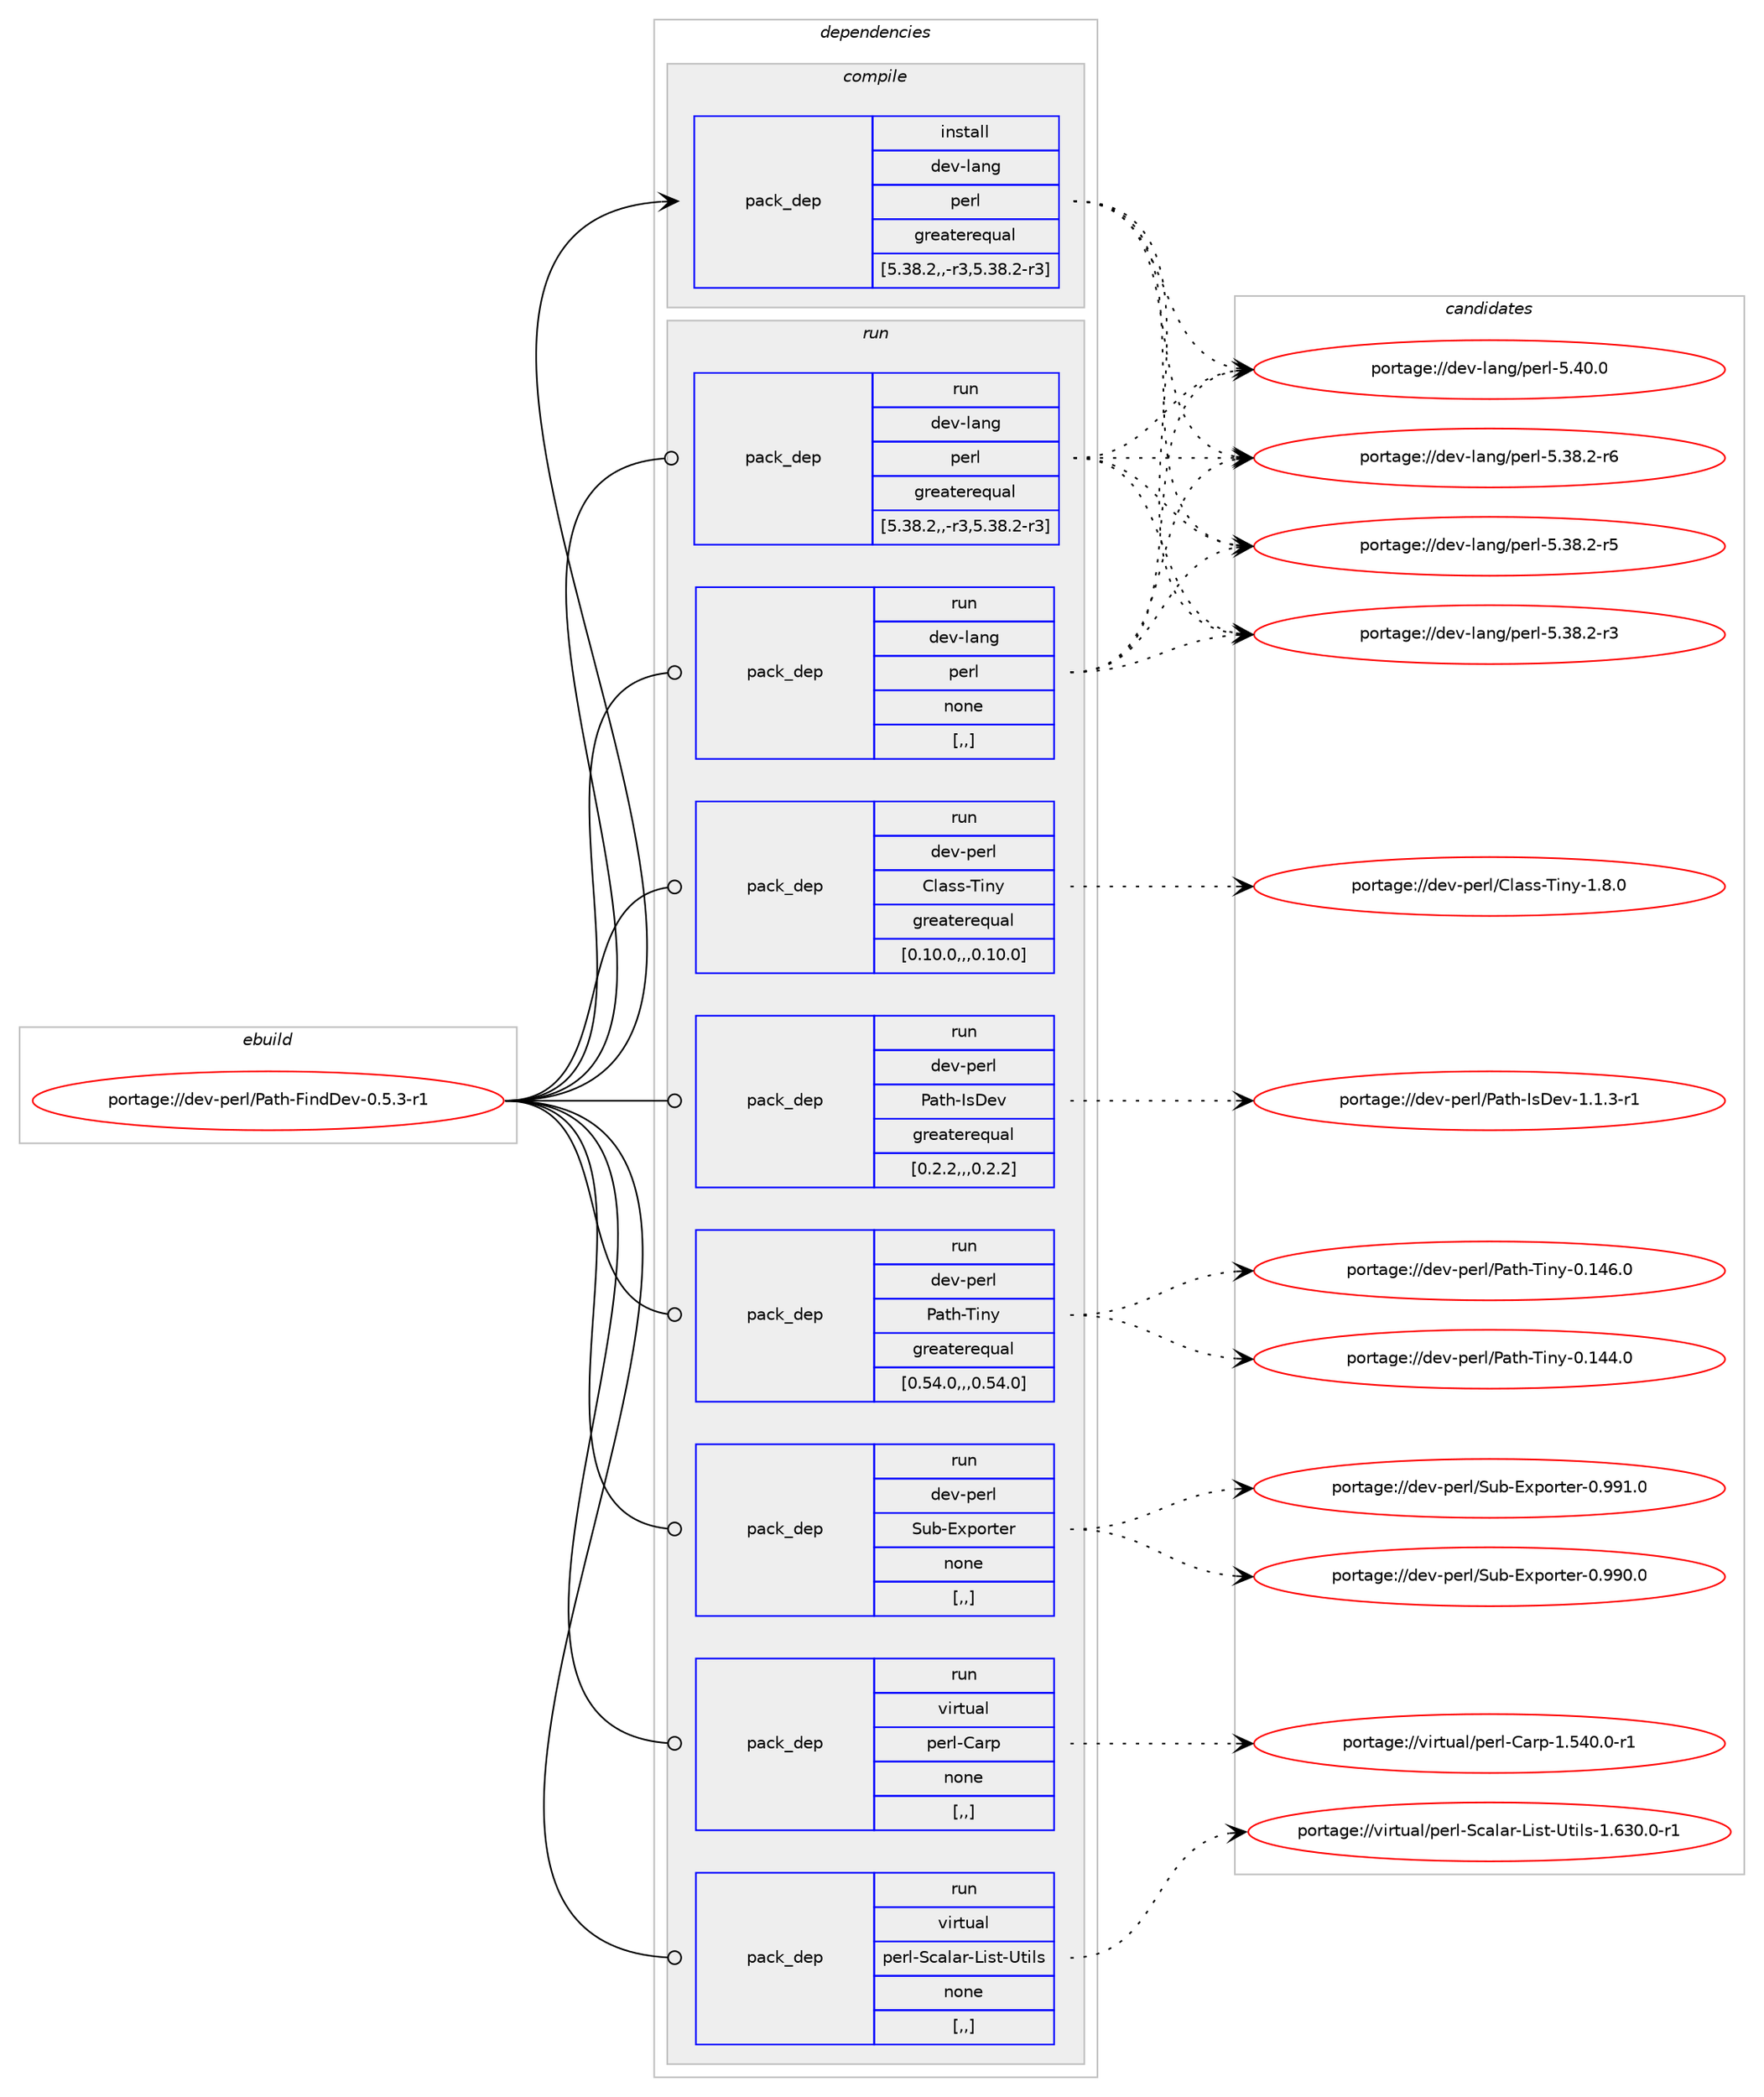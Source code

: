 digraph prolog {

# *************
# Graph options
# *************

newrank=true;
concentrate=true;
compound=true;
graph [rankdir=LR,fontname=Helvetica,fontsize=10,ranksep=1.5];#, ranksep=2.5, nodesep=0.2];
edge  [arrowhead=vee];
node  [fontname=Helvetica,fontsize=10];

# **********
# The ebuild
# **********

subgraph cluster_leftcol {
color=gray;
label=<<i>ebuild</i>>;
id [label="portage://dev-perl/Path-FindDev-0.5.3-r1", color=red, width=4, href="../dev-perl/Path-FindDev-0.5.3-r1.svg"];
}

# ****************
# The dependencies
# ****************

subgraph cluster_midcol {
color=gray;
label=<<i>dependencies</i>>;
subgraph cluster_compile {
fillcolor="#eeeeee";
style=filled;
label=<<i>compile</i>>;
subgraph pack104513 {
dependency135798 [label=<<TABLE BORDER="0" CELLBORDER="1" CELLSPACING="0" CELLPADDING="4" WIDTH="220"><TR><TD ROWSPAN="6" CELLPADDING="30">pack_dep</TD></TR><TR><TD WIDTH="110">install</TD></TR><TR><TD>dev-lang</TD></TR><TR><TD>perl</TD></TR><TR><TD>greaterequal</TD></TR><TR><TD>[5.38.2,,-r3,5.38.2-r3]</TD></TR></TABLE>>, shape=none, color=blue];
}
id:e -> dependency135798:w [weight=20,style="solid",arrowhead="vee"];
}
subgraph cluster_compileandrun {
fillcolor="#eeeeee";
style=filled;
label=<<i>compile and run</i>>;
}
subgraph cluster_run {
fillcolor="#eeeeee";
style=filled;
label=<<i>run</i>>;
subgraph pack104514 {
dependency135799 [label=<<TABLE BORDER="0" CELLBORDER="1" CELLSPACING="0" CELLPADDING="4" WIDTH="220"><TR><TD ROWSPAN="6" CELLPADDING="30">pack_dep</TD></TR><TR><TD WIDTH="110">run</TD></TR><TR><TD>dev-lang</TD></TR><TR><TD>perl</TD></TR><TR><TD>greaterequal</TD></TR><TR><TD>[5.38.2,,-r3,5.38.2-r3]</TD></TR></TABLE>>, shape=none, color=blue];
}
id:e -> dependency135799:w [weight=20,style="solid",arrowhead="odot"];
subgraph pack104515 {
dependency135800 [label=<<TABLE BORDER="0" CELLBORDER="1" CELLSPACING="0" CELLPADDING="4" WIDTH="220"><TR><TD ROWSPAN="6" CELLPADDING="30">pack_dep</TD></TR><TR><TD WIDTH="110">run</TD></TR><TR><TD>dev-lang</TD></TR><TR><TD>perl</TD></TR><TR><TD>none</TD></TR><TR><TD>[,,]</TD></TR></TABLE>>, shape=none, color=blue];
}
id:e -> dependency135800:w [weight=20,style="solid",arrowhead="odot"];
subgraph pack104516 {
dependency135801 [label=<<TABLE BORDER="0" CELLBORDER="1" CELLSPACING="0" CELLPADDING="4" WIDTH="220"><TR><TD ROWSPAN="6" CELLPADDING="30">pack_dep</TD></TR><TR><TD WIDTH="110">run</TD></TR><TR><TD>dev-perl</TD></TR><TR><TD>Class-Tiny</TD></TR><TR><TD>greaterequal</TD></TR><TR><TD>[0.10.0,,,0.10.0]</TD></TR></TABLE>>, shape=none, color=blue];
}
id:e -> dependency135801:w [weight=20,style="solid",arrowhead="odot"];
subgraph pack104517 {
dependency135802 [label=<<TABLE BORDER="0" CELLBORDER="1" CELLSPACING="0" CELLPADDING="4" WIDTH="220"><TR><TD ROWSPAN="6" CELLPADDING="30">pack_dep</TD></TR><TR><TD WIDTH="110">run</TD></TR><TR><TD>dev-perl</TD></TR><TR><TD>Path-IsDev</TD></TR><TR><TD>greaterequal</TD></TR><TR><TD>[0.2.2,,,0.2.2]</TD></TR></TABLE>>, shape=none, color=blue];
}
id:e -> dependency135802:w [weight=20,style="solid",arrowhead="odot"];
subgraph pack104518 {
dependency135803 [label=<<TABLE BORDER="0" CELLBORDER="1" CELLSPACING="0" CELLPADDING="4" WIDTH="220"><TR><TD ROWSPAN="6" CELLPADDING="30">pack_dep</TD></TR><TR><TD WIDTH="110">run</TD></TR><TR><TD>dev-perl</TD></TR><TR><TD>Path-Tiny</TD></TR><TR><TD>greaterequal</TD></TR><TR><TD>[0.54.0,,,0.54.0]</TD></TR></TABLE>>, shape=none, color=blue];
}
id:e -> dependency135803:w [weight=20,style="solid",arrowhead="odot"];
subgraph pack104519 {
dependency135804 [label=<<TABLE BORDER="0" CELLBORDER="1" CELLSPACING="0" CELLPADDING="4" WIDTH="220"><TR><TD ROWSPAN="6" CELLPADDING="30">pack_dep</TD></TR><TR><TD WIDTH="110">run</TD></TR><TR><TD>dev-perl</TD></TR><TR><TD>Sub-Exporter</TD></TR><TR><TD>none</TD></TR><TR><TD>[,,]</TD></TR></TABLE>>, shape=none, color=blue];
}
id:e -> dependency135804:w [weight=20,style="solid",arrowhead="odot"];
subgraph pack104520 {
dependency135805 [label=<<TABLE BORDER="0" CELLBORDER="1" CELLSPACING="0" CELLPADDING="4" WIDTH="220"><TR><TD ROWSPAN="6" CELLPADDING="30">pack_dep</TD></TR><TR><TD WIDTH="110">run</TD></TR><TR><TD>virtual</TD></TR><TR><TD>perl-Carp</TD></TR><TR><TD>none</TD></TR><TR><TD>[,,]</TD></TR></TABLE>>, shape=none, color=blue];
}
id:e -> dependency135805:w [weight=20,style="solid",arrowhead="odot"];
subgraph pack104521 {
dependency135806 [label=<<TABLE BORDER="0" CELLBORDER="1" CELLSPACING="0" CELLPADDING="4" WIDTH="220"><TR><TD ROWSPAN="6" CELLPADDING="30">pack_dep</TD></TR><TR><TD WIDTH="110">run</TD></TR><TR><TD>virtual</TD></TR><TR><TD>perl-Scalar-List-Utils</TD></TR><TR><TD>none</TD></TR><TR><TD>[,,]</TD></TR></TABLE>>, shape=none, color=blue];
}
id:e -> dependency135806:w [weight=20,style="solid",arrowhead="odot"];
}
}

# **************
# The candidates
# **************

subgraph cluster_choices {
rank=same;
color=gray;
label=<<i>candidates</i>>;

subgraph choice104513 {
color=black;
nodesep=1;
choice10010111845108971101034711210111410845534652484648 [label="portage://dev-lang/perl-5.40.0", color=red, width=4,href="../dev-lang/perl-5.40.0.svg"];
choice100101118451089711010347112101114108455346515646504511454 [label="portage://dev-lang/perl-5.38.2-r6", color=red, width=4,href="../dev-lang/perl-5.38.2-r6.svg"];
choice100101118451089711010347112101114108455346515646504511453 [label="portage://dev-lang/perl-5.38.2-r5", color=red, width=4,href="../dev-lang/perl-5.38.2-r5.svg"];
choice100101118451089711010347112101114108455346515646504511451 [label="portage://dev-lang/perl-5.38.2-r3", color=red, width=4,href="../dev-lang/perl-5.38.2-r3.svg"];
dependency135798:e -> choice10010111845108971101034711210111410845534652484648:w [style=dotted,weight="100"];
dependency135798:e -> choice100101118451089711010347112101114108455346515646504511454:w [style=dotted,weight="100"];
dependency135798:e -> choice100101118451089711010347112101114108455346515646504511453:w [style=dotted,weight="100"];
dependency135798:e -> choice100101118451089711010347112101114108455346515646504511451:w [style=dotted,weight="100"];
}
subgraph choice104514 {
color=black;
nodesep=1;
choice10010111845108971101034711210111410845534652484648 [label="portage://dev-lang/perl-5.40.0", color=red, width=4,href="../dev-lang/perl-5.40.0.svg"];
choice100101118451089711010347112101114108455346515646504511454 [label="portage://dev-lang/perl-5.38.2-r6", color=red, width=4,href="../dev-lang/perl-5.38.2-r6.svg"];
choice100101118451089711010347112101114108455346515646504511453 [label="portage://dev-lang/perl-5.38.2-r5", color=red, width=4,href="../dev-lang/perl-5.38.2-r5.svg"];
choice100101118451089711010347112101114108455346515646504511451 [label="portage://dev-lang/perl-5.38.2-r3", color=red, width=4,href="../dev-lang/perl-5.38.2-r3.svg"];
dependency135799:e -> choice10010111845108971101034711210111410845534652484648:w [style=dotted,weight="100"];
dependency135799:e -> choice100101118451089711010347112101114108455346515646504511454:w [style=dotted,weight="100"];
dependency135799:e -> choice100101118451089711010347112101114108455346515646504511453:w [style=dotted,weight="100"];
dependency135799:e -> choice100101118451089711010347112101114108455346515646504511451:w [style=dotted,weight="100"];
}
subgraph choice104515 {
color=black;
nodesep=1;
choice10010111845108971101034711210111410845534652484648 [label="portage://dev-lang/perl-5.40.0", color=red, width=4,href="../dev-lang/perl-5.40.0.svg"];
choice100101118451089711010347112101114108455346515646504511454 [label="portage://dev-lang/perl-5.38.2-r6", color=red, width=4,href="../dev-lang/perl-5.38.2-r6.svg"];
choice100101118451089711010347112101114108455346515646504511453 [label="portage://dev-lang/perl-5.38.2-r5", color=red, width=4,href="../dev-lang/perl-5.38.2-r5.svg"];
choice100101118451089711010347112101114108455346515646504511451 [label="portage://dev-lang/perl-5.38.2-r3", color=red, width=4,href="../dev-lang/perl-5.38.2-r3.svg"];
dependency135800:e -> choice10010111845108971101034711210111410845534652484648:w [style=dotted,weight="100"];
dependency135800:e -> choice100101118451089711010347112101114108455346515646504511454:w [style=dotted,weight="100"];
dependency135800:e -> choice100101118451089711010347112101114108455346515646504511453:w [style=dotted,weight="100"];
dependency135800:e -> choice100101118451089711010347112101114108455346515646504511451:w [style=dotted,weight="100"];
}
subgraph choice104516 {
color=black;
nodesep=1;
choice100101118451121011141084767108971151154584105110121454946564648 [label="portage://dev-perl/Class-Tiny-1.8.0", color=red, width=4,href="../dev-perl/Class-Tiny-1.8.0.svg"];
dependency135801:e -> choice100101118451121011141084767108971151154584105110121454946564648:w [style=dotted,weight="100"];
}
subgraph choice104517 {
color=black;
nodesep=1;
choice100101118451121011141084780971161044573115681011184549464946514511449 [label="portage://dev-perl/Path-IsDev-1.1.3-r1", color=red, width=4,href="../dev-perl/Path-IsDev-1.1.3-r1.svg"];
dependency135802:e -> choice100101118451121011141084780971161044573115681011184549464946514511449:w [style=dotted,weight="100"];
}
subgraph choice104518 {
color=black;
nodesep=1;
choice1001011184511210111410847809711610445841051101214548464952544648 [label="portage://dev-perl/Path-Tiny-0.146.0", color=red, width=4,href="../dev-perl/Path-Tiny-0.146.0.svg"];
choice1001011184511210111410847809711610445841051101214548464952524648 [label="portage://dev-perl/Path-Tiny-0.144.0", color=red, width=4,href="../dev-perl/Path-Tiny-0.144.0.svg"];
dependency135803:e -> choice1001011184511210111410847809711610445841051101214548464952544648:w [style=dotted,weight="100"];
dependency135803:e -> choice1001011184511210111410847809711610445841051101214548464952524648:w [style=dotted,weight="100"];
}
subgraph choice104519 {
color=black;
nodesep=1;
choice1001011184511210111410847831179845691201121111141161011144548465757494648 [label="portage://dev-perl/Sub-Exporter-0.991.0", color=red, width=4,href="../dev-perl/Sub-Exporter-0.991.0.svg"];
choice1001011184511210111410847831179845691201121111141161011144548465757484648 [label="portage://dev-perl/Sub-Exporter-0.990.0", color=red, width=4,href="../dev-perl/Sub-Exporter-0.990.0.svg"];
dependency135804:e -> choice1001011184511210111410847831179845691201121111141161011144548465757494648:w [style=dotted,weight="100"];
dependency135804:e -> choice1001011184511210111410847831179845691201121111141161011144548465757484648:w [style=dotted,weight="100"];
}
subgraph choice104520 {
color=black;
nodesep=1;
choice118105114116117971084711210111410845679711411245494653524846484511449 [label="portage://virtual/perl-Carp-1.540.0-r1", color=red, width=4,href="../virtual/perl-Carp-1.540.0-r1.svg"];
dependency135805:e -> choice118105114116117971084711210111410845679711411245494653524846484511449:w [style=dotted,weight="100"];
}
subgraph choice104521 {
color=black;
nodesep=1;
choice118105114116117971084711210111410845839997108971144576105115116458511610510811545494654514846484511449 [label="portage://virtual/perl-Scalar-List-Utils-1.630.0-r1", color=red, width=4,href="../virtual/perl-Scalar-List-Utils-1.630.0-r1.svg"];
dependency135806:e -> choice118105114116117971084711210111410845839997108971144576105115116458511610510811545494654514846484511449:w [style=dotted,weight="100"];
}
}

}
